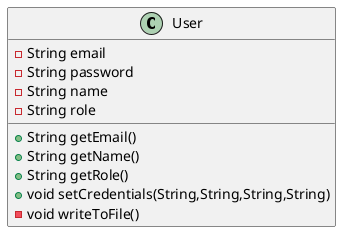 @startuml
class User {
- String email
- String password
- String name
- String role
+ String getEmail()
+ String getName()
+ String getRole()
+ void setCredentials(String,String,String,String)
- void writeToFile()
}
@enduml